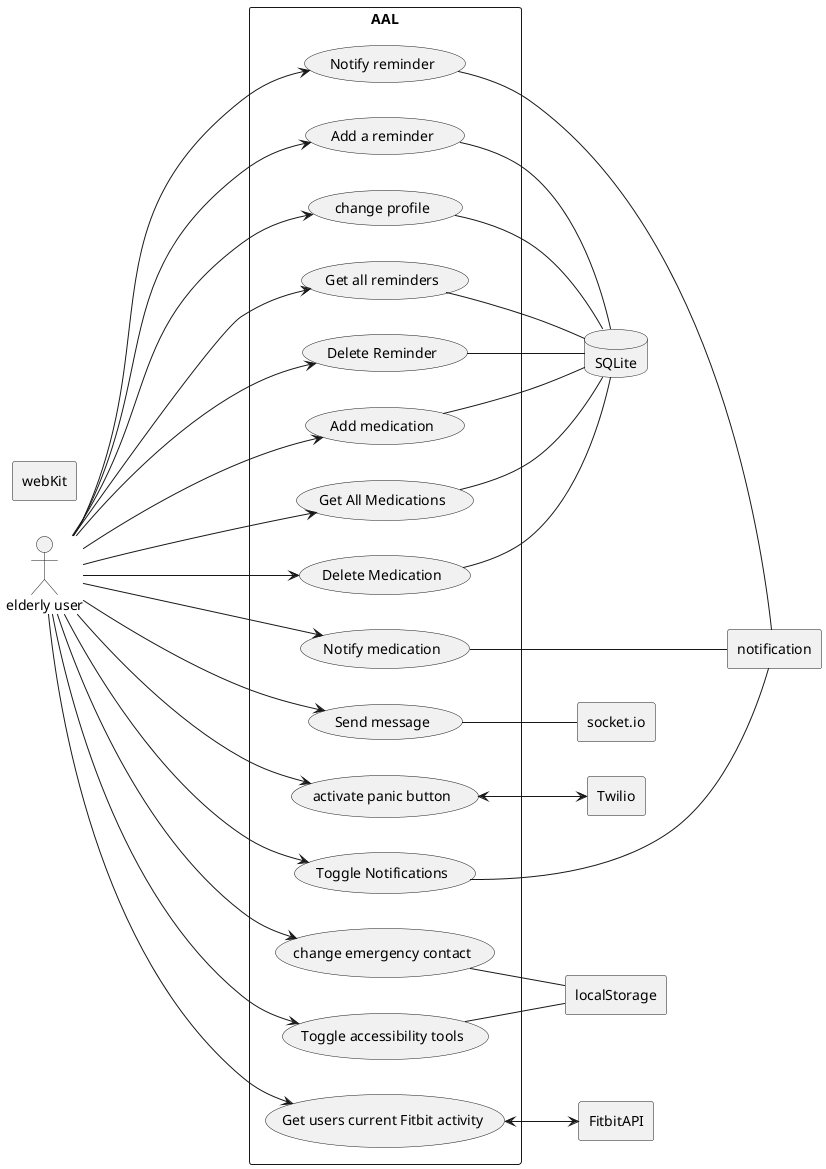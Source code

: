 @startuml AAL-living UseCases

:elderly user: as ElderlyUser

rectangle "AAL" as AAL {
  left to right direction

ElderlyUser ----> (Add a reminder)
ElderlyUser ---> (Notify reminder)
ElderlyUser ---> (Get all reminders)
ElderlyUser ---> (Delete Reminder)
ElderlyUser ---> (Add medication)
ElderlyUser --> (Notify medication)
ElderlyUser --> (Get All Medications)
ElderlyUser --> (Delete Medication)
ElderlyUser ---> (Send message)
ElderlyUser ---> (activate panic button)
ElderlyUser --> (change profile)
ElderlyUser --> (Toggle Notifications)
ElderlyUser ---> (Toggle accessibility tools)
ElderlyUser ---> (change emergency contact)
ElderlyUser ----> (Get users current Fitbit activity)
}

rectangle "Twilio" as TwilioAPI
rectangle "FitbitAPI" as FitbitAPI
database "SQLite" as DB
rectangle "socket.io" as SocketIO
rectangle "localStorage" as localStorage
rectangle "webKit" as webKit
rectangle "notification" as notification

(activate panic button) <--> TwilioAPI
(Get users current Fitbit activity) <--> FitbitAPI

(Add a reminder) -- DB
(Get all reminders) -- DB
(Delete Reminder) -- DB
(change emergency contact) -- localStorage
(Toggle accessibility tools) -- localStorage
(change profile) -- DB
(Toggle Notifications) --- notification
(Notify reminder) --- notification
(Notify medication) --- notification

(Add medication) -- DB
(Delete Medication) -- DB
(Get All Medications) -- DB

(Send message) -- SocketIO


@enduml
